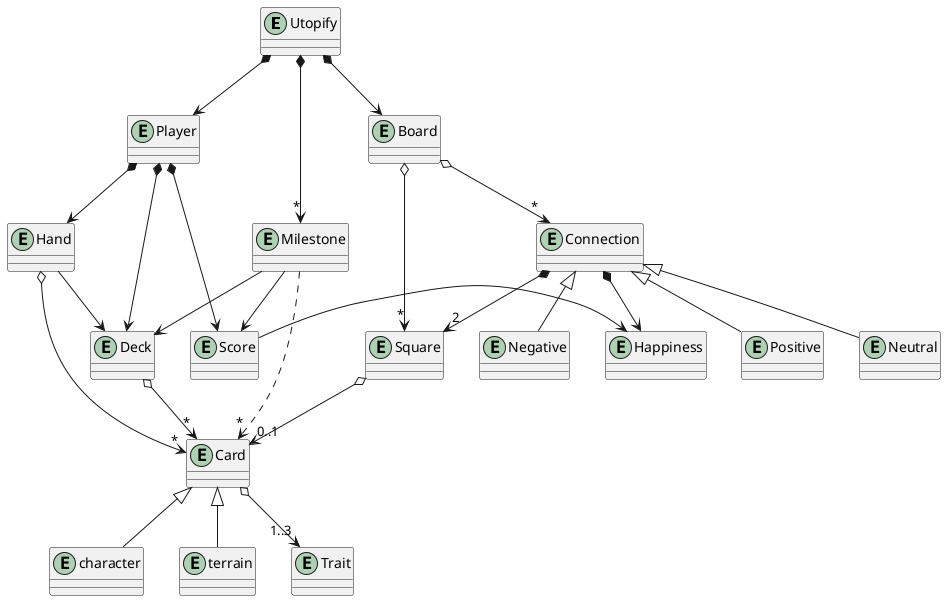 ﻿@startuml

entity Utopify
entity Player
entity Deck
entity Hand
entity Card
entity character
entity terrain
entity Trait
entity Board
entity Square
entity Connection
entity Positive
entity Neutral
entity Negative
entity Happiness
entity Score
entity Milestone

Utopify *--> Player
Player *--> Deck
Player *--> Hand
Hand --> Deck
Hand o--> "*" Card
Deck o--> "*" Card
Card o--> "1..3" Trait
Card <|-- character
Card <|-- terrain

Player *--> Score
Score -> Happiness

Utopify *--> Board
Board o--> "*" Square
Board o--> "*" Connection
Square o--> "0..1" Card
Connection *--> "2" Square
Connection *--> Happiness
Connection <|-- Positive
Connection <|-- Neutral
Connection <|-- Negative

Utopify *--> "*" Milestone
Milestone --> Score
Milestone --> Deck
Milestone ..> "*" Card 

@enduml